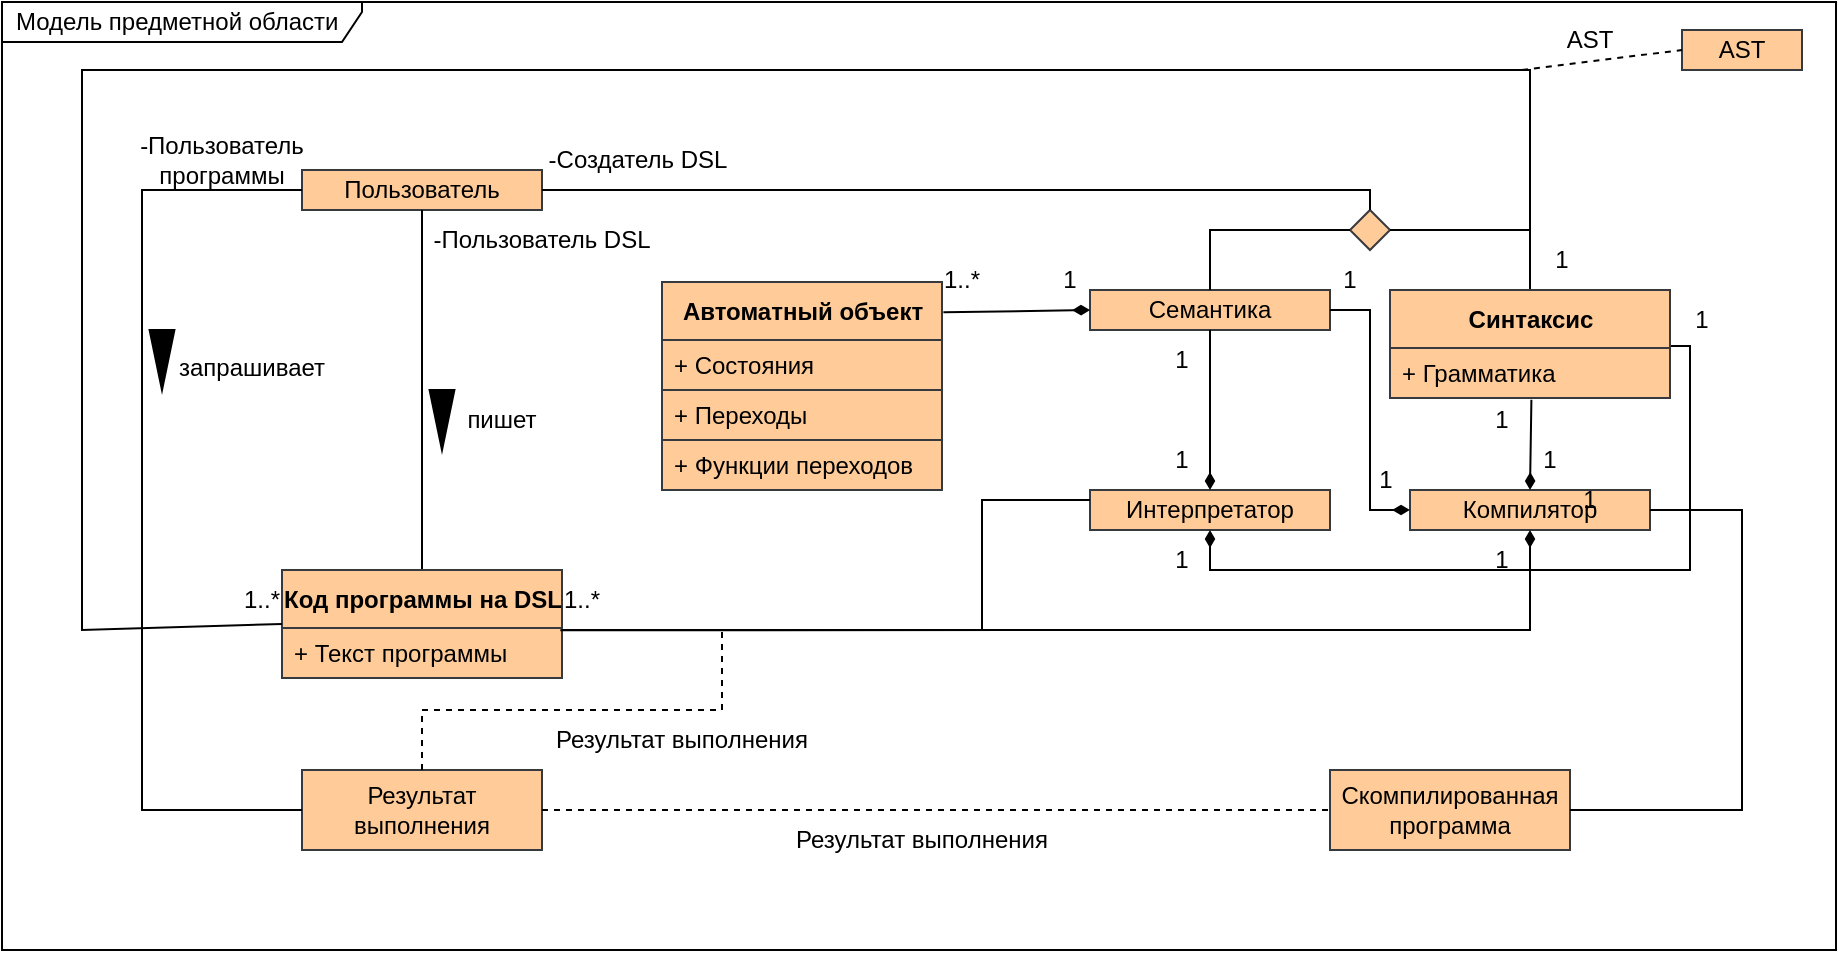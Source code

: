 <mxfile version="20.8.20" type="github">
  <diagram name="Страница 1" id="OuawEePTSQRZRiBqJ2yE">
    <mxGraphModel dx="1816" dy="543" grid="1" gridSize="10" guides="1" tooltips="1" connect="1" arrows="1" fold="1" page="1" pageScale="1" pageWidth="827" pageHeight="1169" math="0" shadow="0">
      <root>
        <mxCell id="0" />
        <mxCell id="1" parent="0" />
        <mxCell id="uUpJZm7nk99lA5vfuliC-1" value="Модель предметной области" style="shape=umlFrame;whiteSpace=wrap;html=1;width=180;height=20;boundedLbl=1;verticalAlign=middle;align=left;spacingLeft=5;" vertex="1" parent="1">
          <mxGeometry x="-80" y="136" width="917" height="474" as="geometry" />
        </mxCell>
        <mxCell id="uUpJZm7nk99lA5vfuliC-3" value="Пользователь" style="rounded=0;whiteSpace=wrap;html=1;fillColor=#ffcc99;strokeColor=#36393d;" vertex="1" parent="1">
          <mxGeometry x="70" y="220" width="120" height="20" as="geometry" />
        </mxCell>
        <mxCell id="uUpJZm7nk99lA5vfuliC-4" value="" style="rhombus;whiteSpace=wrap;html=1;fillColor=#ffcc99;strokeColor=#36393d;" vertex="1" parent="1">
          <mxGeometry x="594" y="240" width="20" height="20" as="geometry" />
        </mxCell>
        <mxCell id="uUpJZm7nk99lA5vfuliC-5" value="Семантика" style="rounded=0;whiteSpace=wrap;html=1;fillColor=#ffcc99;strokeColor=#36393d;" vertex="1" parent="1">
          <mxGeometry x="464" y="280" width="120" height="20" as="geometry" />
        </mxCell>
        <mxCell id="uUpJZm7nk99lA5vfuliC-7" value="Интерпретатор" style="rounded=0;whiteSpace=wrap;html=1;fillColor=#ffcc99;strokeColor=#36393d;" vertex="1" parent="1">
          <mxGeometry x="464" y="380" width="120" height="20" as="geometry" />
        </mxCell>
        <mxCell id="uUpJZm7nk99lA5vfuliC-8" value="Компилятор" style="rounded=0;whiteSpace=wrap;html=1;fillColor=#ffcc99;strokeColor=#36393d;" vertex="1" parent="1">
          <mxGeometry x="624" y="380" width="120" height="20" as="geometry" />
        </mxCell>
        <mxCell id="uUpJZm7nk99lA5vfuliC-10" value="" style="endArrow=none;html=1;rounded=0;exitX=1;exitY=0.5;exitDx=0;exitDy=0;entryX=0.5;entryY=0;entryDx=0;entryDy=0;" edge="1" parent="1" source="uUpJZm7nk99lA5vfuliC-3" target="uUpJZm7nk99lA5vfuliC-4">
          <mxGeometry width="50" height="50" relative="1" as="geometry">
            <mxPoint x="320" y="360" as="sourcePoint" />
            <mxPoint x="370" y="310" as="targetPoint" />
            <Array as="points">
              <mxPoint x="604" y="230" />
            </Array>
          </mxGeometry>
        </mxCell>
        <mxCell id="uUpJZm7nk99lA5vfuliC-11" value="" style="endArrow=none;html=1;rounded=0;exitX=0.5;exitY=0;exitDx=0;exitDy=0;entryX=0;entryY=0.5;entryDx=0;entryDy=0;" edge="1" parent="1" source="uUpJZm7nk99lA5vfuliC-5" target="uUpJZm7nk99lA5vfuliC-4">
          <mxGeometry width="50" height="50" relative="1" as="geometry">
            <mxPoint x="474" y="360" as="sourcePoint" />
            <mxPoint x="524" y="310" as="targetPoint" />
            <Array as="points">
              <mxPoint x="524" y="250" />
            </Array>
          </mxGeometry>
        </mxCell>
        <mxCell id="uUpJZm7nk99lA5vfuliC-12" value="" style="endArrow=none;html=1;rounded=0;exitX=0.5;exitY=0;exitDx=0;exitDy=0;entryX=1;entryY=0.5;entryDx=0;entryDy=0;" edge="1" parent="1" target="uUpJZm7nk99lA5vfuliC-4">
          <mxGeometry width="50" height="50" relative="1" as="geometry">
            <mxPoint x="684" y="280" as="sourcePoint" />
            <mxPoint x="584" y="260" as="targetPoint" />
            <Array as="points">
              <mxPoint x="684" y="250" />
            </Array>
          </mxGeometry>
        </mxCell>
        <mxCell id="uUpJZm7nk99lA5vfuliC-16" value="" style="endArrow=none;html=1;rounded=0;exitX=0.5;exitY=0;exitDx=0;exitDy=0;startArrow=diamondThin;startFill=1;entryX=0.505;entryY=1.037;entryDx=0;entryDy=0;entryPerimeter=0;" edge="1" parent="1" source="uUpJZm7nk99lA5vfuliC-8" target="uUpJZm7nk99lA5vfuliC-64">
          <mxGeometry width="50" height="50" relative="1" as="geometry">
            <mxPoint x="534" y="390" as="sourcePoint" />
            <mxPoint x="684" y="330" as="targetPoint" />
          </mxGeometry>
        </mxCell>
        <mxCell id="uUpJZm7nk99lA5vfuliC-18" value="" style="endArrow=none;html=1;rounded=0;entryX=0.998;entryY=-0.039;entryDx=0;entryDy=0;exitX=0.5;exitY=1;exitDx=0;exitDy=0;startArrow=diamondThin;startFill=1;entryPerimeter=0;" edge="1" parent="1" source="uUpJZm7nk99lA5vfuliC-7" target="uUpJZm7nk99lA5vfuliC-64">
          <mxGeometry width="50" height="50" relative="1" as="geometry">
            <mxPoint x="694" y="390" as="sourcePoint" />
            <mxPoint x="744" y="290" as="targetPoint" />
            <Array as="points">
              <mxPoint x="524" y="420" />
              <mxPoint x="764" y="420" />
              <mxPoint x="764" y="308" />
            </Array>
          </mxGeometry>
        </mxCell>
        <mxCell id="uUpJZm7nk99lA5vfuliC-20" value="" style="endArrow=none;html=1;rounded=0;startArrow=diamondThin;startFill=1;" edge="1" parent="1">
          <mxGeometry width="50" height="50" relative="1" as="geometry">
            <mxPoint x="524" y="380" as="sourcePoint" />
            <mxPoint x="524" y="300" as="targetPoint" />
          </mxGeometry>
        </mxCell>
        <mxCell id="uUpJZm7nk99lA5vfuliC-22" value="" style="endArrow=none;html=1;rounded=0;entryX=1;entryY=0.5;entryDx=0;entryDy=0;exitX=0;exitY=0.5;exitDx=0;exitDy=0;startArrow=diamondThin;startFill=1;" edge="1" parent="1" source="uUpJZm7nk99lA5vfuliC-8" target="uUpJZm7nk99lA5vfuliC-5">
          <mxGeometry width="50" height="50" relative="1" as="geometry">
            <mxPoint x="603.76" y="400" as="sourcePoint" />
            <mxPoint x="603.76" y="320" as="targetPoint" />
            <Array as="points">
              <mxPoint x="604" y="390" />
              <mxPoint x="604" y="290" />
            </Array>
          </mxGeometry>
        </mxCell>
        <mxCell id="uUpJZm7nk99lA5vfuliC-23" value="-Создатель DSL" style="text;html=1;strokeColor=none;fillColor=none;align=center;verticalAlign=middle;whiteSpace=wrap;rounded=0;" vertex="1" parent="1">
          <mxGeometry x="190" y="200" width="96" height="30" as="geometry" />
        </mxCell>
        <mxCell id="uUpJZm7nk99lA5vfuliC-24" value="" style="endArrow=none;html=1;rounded=0;entryX=0.5;entryY=1;entryDx=0;entryDy=0;" edge="1" parent="1" source="uUpJZm7nk99lA5vfuliC-41" target="uUpJZm7nk99lA5vfuliC-3">
          <mxGeometry width="50" height="50" relative="1" as="geometry">
            <mxPoint x="130" y="380" as="sourcePoint" />
            <mxPoint x="380" y="370" as="targetPoint" />
          </mxGeometry>
        </mxCell>
        <mxCell id="uUpJZm7nk99lA5vfuliC-27" value="-Пользователь DSL" style="text;html=1;strokeColor=none;fillColor=none;align=center;verticalAlign=middle;whiteSpace=wrap;rounded=0;" vertex="1" parent="1">
          <mxGeometry x="130" y="240" width="120" height="30" as="geometry" />
        </mxCell>
        <mxCell id="uUpJZm7nk99lA5vfuliC-41" value="Код программы на DSL" style="swimlane;fontStyle=1;align=center;verticalAlign=middle;childLayout=stackLayout;horizontal=1;startSize=29;horizontalStack=0;resizeParent=1;resizeParentMax=0;resizeLast=0;collapsible=0;marginBottom=0;html=1;fillColor=#ffcc99;strokeColor=#36393d;" vertex="1" parent="1">
          <mxGeometry x="60" y="420" width="140" height="54" as="geometry" />
        </mxCell>
        <mxCell id="uUpJZm7nk99lA5vfuliC-43" value="+ Текст программы" style="text;html=1;strokeColor=#36393d;fillColor=#ffcc99;align=left;verticalAlign=middle;spacingLeft=4;spacingRight=4;overflow=hidden;rotatable=0;points=[[0,0.5],[1,0.5]];portConstraint=eastwest;" vertex="1" parent="uUpJZm7nk99lA5vfuliC-41">
          <mxGeometry y="29" width="140" height="25" as="geometry" />
        </mxCell>
        <mxCell id="uUpJZm7nk99lA5vfuliC-44" value="Автоматный объект" style="swimlane;fontStyle=1;align=center;verticalAlign=middle;childLayout=stackLayout;horizontal=1;startSize=29;horizontalStack=0;resizeParent=1;resizeParentMax=0;resizeLast=0;collapsible=0;marginBottom=0;html=1;fillColor=#ffcc99;strokeColor=#36393d;" vertex="1" parent="1">
          <mxGeometry x="250" y="276" width="140" height="104" as="geometry" />
        </mxCell>
        <mxCell id="uUpJZm7nk99lA5vfuliC-45" value="+ Состояния" style="text;html=1;strokeColor=#36393d;fillColor=#ffcc99;align=left;verticalAlign=middle;spacingLeft=4;spacingRight=4;overflow=hidden;rotatable=0;points=[[0,0.5],[1,0.5]];portConstraint=eastwest;" vertex="1" parent="uUpJZm7nk99lA5vfuliC-44">
          <mxGeometry y="29" width="140" height="25" as="geometry" />
        </mxCell>
        <mxCell id="uUpJZm7nk99lA5vfuliC-46" value="+ Переходы" style="text;html=1;strokeColor=#36393d;fillColor=#ffcc99;align=left;verticalAlign=middle;spacingLeft=4;spacingRight=4;overflow=hidden;rotatable=0;points=[[0,0.5],[1,0.5]];portConstraint=eastwest;" vertex="1" parent="uUpJZm7nk99lA5vfuliC-44">
          <mxGeometry y="54" width="140" height="25" as="geometry" />
        </mxCell>
        <mxCell id="uUpJZm7nk99lA5vfuliC-47" value="+ Функции переходов" style="text;html=1;strokeColor=#36393d;fillColor=#ffcc99;align=left;verticalAlign=middle;spacingLeft=4;spacingRight=4;overflow=hidden;rotatable=0;points=[[0,0.5],[1,0.5]];portConstraint=eastwest;" vertex="1" parent="uUpJZm7nk99lA5vfuliC-44">
          <mxGeometry y="79" width="140" height="25" as="geometry" />
        </mxCell>
        <mxCell id="uUpJZm7nk99lA5vfuliC-48" value="" style="endArrow=none;html=1;rounded=0;startArrow=diamondThin;startFill=1;entryX=1.005;entryY=0.146;entryDx=0;entryDy=0;entryPerimeter=0;exitX=0;exitY=0.5;exitDx=0;exitDy=0;" edge="1" parent="1" source="uUpJZm7nk99lA5vfuliC-5" target="uUpJZm7nk99lA5vfuliC-44">
          <mxGeometry width="50" height="50" relative="1" as="geometry">
            <mxPoint x="534" y="390" as="sourcePoint" />
            <mxPoint x="534" y="310" as="targetPoint" />
          </mxGeometry>
        </mxCell>
        <mxCell id="uUpJZm7nk99lA5vfuliC-49" value="Результат выполнения" style="rounded=0;whiteSpace=wrap;html=1;fillColor=#ffcc99;strokeColor=#36393d;" vertex="1" parent="1">
          <mxGeometry x="70" y="520" width="120" height="40" as="geometry" />
        </mxCell>
        <mxCell id="uUpJZm7nk99lA5vfuliC-50" value="" style="endArrow=none;html=1;rounded=0;entryX=0;entryY=0.5;entryDx=0;entryDy=0;exitX=0;exitY=0.5;exitDx=0;exitDy=0;" edge="1" parent="1" source="uUpJZm7nk99lA5vfuliC-49" target="uUpJZm7nk99lA5vfuliC-3">
          <mxGeometry width="50" height="50" relative="1" as="geometry">
            <mxPoint x="250" y="410" as="sourcePoint" />
            <mxPoint x="300" y="360" as="targetPoint" />
            <Array as="points">
              <mxPoint x="-10" y="540" />
              <mxPoint x="-10" y="230" />
            </Array>
          </mxGeometry>
        </mxCell>
        <mxCell id="uUpJZm7nk99lA5vfuliC-51" value="-Пользователь программы" style="text;html=1;strokeColor=none;fillColor=none;align=center;verticalAlign=middle;whiteSpace=wrap;rounded=0;" vertex="1" parent="1">
          <mxGeometry x="-30" y="200" width="120" height="30" as="geometry" />
        </mxCell>
        <mxCell id="uUpJZm7nk99lA5vfuliC-52" value="" style="endArrow=none;html=1;rounded=0;exitX=1;exitY=0.04;exitDx=0;exitDy=0;exitPerimeter=0;entryX=0;entryY=0.25;entryDx=0;entryDy=0;" edge="1" parent="1" source="uUpJZm7nk99lA5vfuliC-43" target="uUpJZm7nk99lA5vfuliC-7">
          <mxGeometry width="50" height="50" relative="1" as="geometry">
            <mxPoint x="250" y="400" as="sourcePoint" />
            <mxPoint x="300" y="350" as="targetPoint" />
            <Array as="points">
              <mxPoint x="410" y="450" />
              <mxPoint x="410" y="385" />
            </Array>
          </mxGeometry>
        </mxCell>
        <mxCell id="uUpJZm7nk99lA5vfuliC-53" value="" style="endArrow=none;dashed=1;html=1;rounded=0;exitX=0.5;exitY=0;exitDx=0;exitDy=0;" edge="1" parent="1" source="uUpJZm7nk99lA5vfuliC-49">
          <mxGeometry width="50" height="50" relative="1" as="geometry">
            <mxPoint x="250" y="400" as="sourcePoint" />
            <mxPoint x="280" y="450" as="targetPoint" />
            <Array as="points">
              <mxPoint x="130" y="490" />
              <mxPoint x="280" y="490" />
            </Array>
          </mxGeometry>
        </mxCell>
        <mxCell id="uUpJZm7nk99lA5vfuliC-54" value="Результат выполнения" style="text;html=1;strokeColor=none;fillColor=none;align=center;verticalAlign=middle;whiteSpace=wrap;rounded=0;" vertex="1" parent="1">
          <mxGeometry x="170" y="490" width="180" height="30" as="geometry" />
        </mxCell>
        <mxCell id="uUpJZm7nk99lA5vfuliC-56" value="" style="endArrow=none;html=1;rounded=0;entryX=0.994;entryY=0.044;entryDx=0;entryDy=0;exitX=0.5;exitY=1;exitDx=0;exitDy=0;startArrow=diamondThin;startFill=1;entryPerimeter=0;" edge="1" parent="1" source="uUpJZm7nk99lA5vfuliC-8" target="uUpJZm7nk99lA5vfuliC-43">
          <mxGeometry width="50" height="50" relative="1" as="geometry">
            <mxPoint x="634" y="400" as="sourcePoint" />
            <mxPoint x="594" y="300" as="targetPoint" />
            <Array as="points">
              <mxPoint x="684" y="450" />
            </Array>
          </mxGeometry>
        </mxCell>
        <mxCell id="uUpJZm7nk99lA5vfuliC-58" value="" style="endArrow=none;html=1;rounded=0;exitX=0.5;exitY=0;exitDx=0;exitDy=0;entryX=0;entryY=0.5;entryDx=0;entryDy=0;" edge="1" parent="1" source="uUpJZm7nk99lA5vfuliC-63" target="uUpJZm7nk99lA5vfuliC-41">
          <mxGeometry width="50" height="50" relative="1" as="geometry">
            <mxPoint x="684" y="280" as="sourcePoint" />
            <mxPoint x="370" y="370" as="targetPoint" />
            <Array as="points">
              <mxPoint x="684" y="170" />
              <mxPoint x="-40" y="170" />
              <mxPoint x="-40" y="450" />
            </Array>
          </mxGeometry>
        </mxCell>
        <mxCell id="uUpJZm7nk99lA5vfuliC-59" value="Скомпилированная программа" style="rounded=0;whiteSpace=wrap;html=1;fillColor=#ffcc99;strokeColor=#36393d;" vertex="1" parent="1">
          <mxGeometry x="584" y="520" width="120" height="40" as="geometry" />
        </mxCell>
        <mxCell id="uUpJZm7nk99lA5vfuliC-60" value="" style="endArrow=none;html=1;rounded=0;entryX=1;entryY=0.5;entryDx=0;entryDy=0;exitX=1;exitY=0.5;exitDx=0;exitDy=0;" edge="1" parent="1" source="uUpJZm7nk99lA5vfuliC-59" target="uUpJZm7nk99lA5vfuliC-8">
          <mxGeometry width="50" height="50" relative="1" as="geometry">
            <mxPoint x="320" y="420" as="sourcePoint" />
            <mxPoint x="370" y="370" as="targetPoint" />
            <Array as="points">
              <mxPoint x="790" y="540" />
              <mxPoint x="790" y="390" />
            </Array>
          </mxGeometry>
        </mxCell>
        <mxCell id="uUpJZm7nk99lA5vfuliC-61" value="" style="endArrow=none;dashed=1;html=1;rounded=0;exitX=1;exitY=0.5;exitDx=0;exitDy=0;entryX=0;entryY=0.5;entryDx=0;entryDy=0;" edge="1" parent="1" source="uUpJZm7nk99lA5vfuliC-49" target="uUpJZm7nk99lA5vfuliC-59">
          <mxGeometry width="50" height="50" relative="1" as="geometry">
            <mxPoint x="320" y="420" as="sourcePoint" />
            <mxPoint x="370" y="370" as="targetPoint" />
          </mxGeometry>
        </mxCell>
        <mxCell id="uUpJZm7nk99lA5vfuliC-62" value="Результат выполнения" style="text;html=1;strokeColor=none;fillColor=none;align=center;verticalAlign=middle;whiteSpace=wrap;rounded=0;" vertex="1" parent="1">
          <mxGeometry x="290" y="540" width="180" height="30" as="geometry" />
        </mxCell>
        <mxCell id="uUpJZm7nk99lA5vfuliC-63" value="Синтаксис" style="swimlane;fontStyle=1;align=center;verticalAlign=middle;childLayout=stackLayout;horizontal=1;startSize=29;horizontalStack=0;resizeParent=1;resizeParentMax=0;resizeLast=0;collapsible=0;marginBottom=0;html=1;fillColor=#ffcc99;strokeColor=#36393d;" vertex="1" parent="1">
          <mxGeometry x="614" y="280" width="140" height="54" as="geometry" />
        </mxCell>
        <mxCell id="uUpJZm7nk99lA5vfuliC-64" value="+ Грамматика" style="text;html=1;strokeColor=#36393d;fillColor=#ffcc99;align=left;verticalAlign=middle;spacingLeft=4;spacingRight=4;overflow=hidden;rotatable=0;points=[[0,0.5],[1,0.5]];portConstraint=eastwest;" vertex="1" parent="uUpJZm7nk99lA5vfuliC-63">
          <mxGeometry y="29" width="140" height="25" as="geometry" />
        </mxCell>
        <mxCell id="uUpJZm7nk99lA5vfuliC-67" value="1" style="text;html=1;strokeColor=none;fillColor=none;align=center;verticalAlign=middle;whiteSpace=wrap;rounded=0;" vertex="1" parent="1">
          <mxGeometry x="444" y="260" width="20" height="30" as="geometry" />
        </mxCell>
        <mxCell id="uUpJZm7nk99lA5vfuliC-68" value="1" style="text;html=1;strokeColor=none;fillColor=none;align=center;verticalAlign=middle;whiteSpace=wrap;rounded=0;" vertex="1" parent="1">
          <mxGeometry x="500" y="300" width="20" height="30" as="geometry" />
        </mxCell>
        <mxCell id="uUpJZm7nk99lA5vfuliC-69" value="1" style="text;html=1;strokeColor=none;fillColor=none;align=center;verticalAlign=middle;whiteSpace=wrap;rounded=0;" vertex="1" parent="1">
          <mxGeometry x="500" y="350" width="20" height="30" as="geometry" />
        </mxCell>
        <mxCell id="uUpJZm7nk99lA5vfuliC-70" value="1" style="text;html=1;strokeColor=none;fillColor=none;align=center;verticalAlign=middle;whiteSpace=wrap;rounded=0;" vertex="1" parent="1">
          <mxGeometry x="584" y="260" width="20" height="30" as="geometry" />
        </mxCell>
        <mxCell id="uUpJZm7nk99lA5vfuliC-71" value="1" style="text;html=1;strokeColor=none;fillColor=none;align=center;verticalAlign=middle;whiteSpace=wrap;rounded=0;" vertex="1" parent="1">
          <mxGeometry x="600" y="360" width="24" height="30" as="geometry" />
        </mxCell>
        <mxCell id="uUpJZm7nk99lA5vfuliC-72" value="1" style="text;html=1;strokeColor=none;fillColor=none;align=center;verticalAlign=middle;whiteSpace=wrap;rounded=0;" vertex="1" parent="1">
          <mxGeometry x="760" y="280" width="20" height="30" as="geometry" />
        </mxCell>
        <mxCell id="uUpJZm7nk99lA5vfuliC-73" value="1" style="text;html=1;strokeColor=none;fillColor=none;align=center;verticalAlign=middle;whiteSpace=wrap;rounded=0;" vertex="1" parent="1">
          <mxGeometry x="660" y="330" width="20" height="30" as="geometry" />
        </mxCell>
        <mxCell id="uUpJZm7nk99lA5vfuliC-74" value="1" style="text;html=1;strokeColor=none;fillColor=none;align=center;verticalAlign=middle;whiteSpace=wrap;rounded=0;" vertex="1" parent="1">
          <mxGeometry x="684" y="350" width="20" height="30" as="geometry" />
        </mxCell>
        <mxCell id="uUpJZm7nk99lA5vfuliC-75" value="1" style="text;html=1;strokeColor=none;fillColor=none;align=center;verticalAlign=middle;whiteSpace=wrap;rounded=0;" vertex="1" parent="1">
          <mxGeometry x="500" y="400" width="20" height="30" as="geometry" />
        </mxCell>
        <mxCell id="uUpJZm7nk99lA5vfuliC-76" value="1" style="text;html=1;strokeColor=none;fillColor=none;align=center;verticalAlign=middle;whiteSpace=wrap;rounded=0;" vertex="1" parent="1">
          <mxGeometry x="690" y="250" width="20" height="30" as="geometry" />
        </mxCell>
        <mxCell id="uUpJZm7nk99lA5vfuliC-77" value="1..*" style="text;html=1;strokeColor=none;fillColor=none;align=center;verticalAlign=middle;whiteSpace=wrap;rounded=0;" vertex="1" parent="1">
          <mxGeometry x="200" y="420" width="20" height="30" as="geometry" />
        </mxCell>
        <mxCell id="uUpJZm7nk99lA5vfuliC-79" value="1" style="text;html=1;strokeColor=none;fillColor=none;align=center;verticalAlign=middle;whiteSpace=wrap;rounded=0;" vertex="1" parent="1">
          <mxGeometry x="660" y="400" width="20" height="30" as="geometry" />
        </mxCell>
        <mxCell id="uUpJZm7nk99lA5vfuliC-81" value="1" style="text;html=1;strokeColor=none;fillColor=none;align=center;verticalAlign=middle;whiteSpace=wrap;rounded=0;" vertex="1" parent="1">
          <mxGeometry x="704" y="370" width="20" height="30" as="geometry" />
        </mxCell>
        <mxCell id="uUpJZm7nk99lA5vfuliC-82" value="1..*" style="text;html=1;strokeColor=none;fillColor=none;align=center;verticalAlign=middle;whiteSpace=wrap;rounded=0;" vertex="1" parent="1">
          <mxGeometry x="390" y="260" width="20" height="30" as="geometry" />
        </mxCell>
        <mxCell id="uUpJZm7nk99lA5vfuliC-83" value="1..*" style="text;html=1;strokeColor=none;fillColor=none;align=center;verticalAlign=middle;whiteSpace=wrap;rounded=0;" vertex="1" parent="1">
          <mxGeometry x="40" y="420" width="20" height="30" as="geometry" />
        </mxCell>
        <mxCell id="uUpJZm7nk99lA5vfuliC-85" value="AST" style="rounded=0;whiteSpace=wrap;html=1;fillColor=#ffcc99;strokeColor=#36393d;" vertex="1" parent="1">
          <mxGeometry x="760" y="150" width="60" height="20" as="geometry" />
        </mxCell>
        <mxCell id="uUpJZm7nk99lA5vfuliC-86" value="" style="endArrow=none;dashed=1;html=1;rounded=0;entryX=0;entryY=0.5;entryDx=0;entryDy=0;" edge="1" parent="1" target="uUpJZm7nk99lA5vfuliC-85">
          <mxGeometry width="50" height="50" relative="1" as="geometry">
            <mxPoint x="680" y="170" as="sourcePoint" />
            <mxPoint x="719" y="170" as="targetPoint" />
          </mxGeometry>
        </mxCell>
        <mxCell id="uUpJZm7nk99lA5vfuliC-87" value="AST" style="text;html=1;strokeColor=none;fillColor=none;align=center;verticalAlign=middle;whiteSpace=wrap;rounded=0;" vertex="1" parent="1">
          <mxGeometry x="684" y="140" width="60" height="30" as="geometry" />
        </mxCell>
        <mxCell id="uUpJZm7nk99lA5vfuliC-89" value="" style="shape=mxgraph.arrows2.wedgeArrow;html=1;bendable=0;startWidth=6.207;fillColor=strokeColor;defaultFillColor=invert;defaultGradientColor=invert;rounded=0;startArrow=diamondThin;startFill=1;" edge="1" parent="1">
          <mxGeometry width="100" height="100" relative="1" as="geometry">
            <mxPoint x="140" y="330" as="sourcePoint" />
            <mxPoint x="140" y="360" as="targetPoint" />
          </mxGeometry>
        </mxCell>
        <mxCell id="uUpJZm7nk99lA5vfuliC-90" value="" style="shape=mxgraph.arrows2.wedgeArrow;html=1;bendable=0;startWidth=6.207;fillColor=strokeColor;defaultFillColor=invert;defaultGradientColor=invert;rounded=0;startArrow=diamondThin;startFill=1;" edge="1" parent="1">
          <mxGeometry width="100" height="100" relative="1" as="geometry">
            <mxPoint y="300" as="sourcePoint" />
            <mxPoint y="330" as="targetPoint" />
          </mxGeometry>
        </mxCell>
        <mxCell id="uUpJZm7nk99lA5vfuliC-91" value="пишет" style="text;html=1;strokeColor=none;fillColor=none;align=center;verticalAlign=middle;whiteSpace=wrap;rounded=0;" vertex="1" parent="1">
          <mxGeometry x="140" y="330" width="60" height="30" as="geometry" />
        </mxCell>
        <mxCell id="uUpJZm7nk99lA5vfuliC-92" value="запрашивает" style="text;html=1;strokeColor=none;fillColor=none;align=center;verticalAlign=middle;whiteSpace=wrap;rounded=0;" vertex="1" parent="1">
          <mxGeometry x="10" y="304" width="70" height="30" as="geometry" />
        </mxCell>
      </root>
    </mxGraphModel>
  </diagram>
</mxfile>
